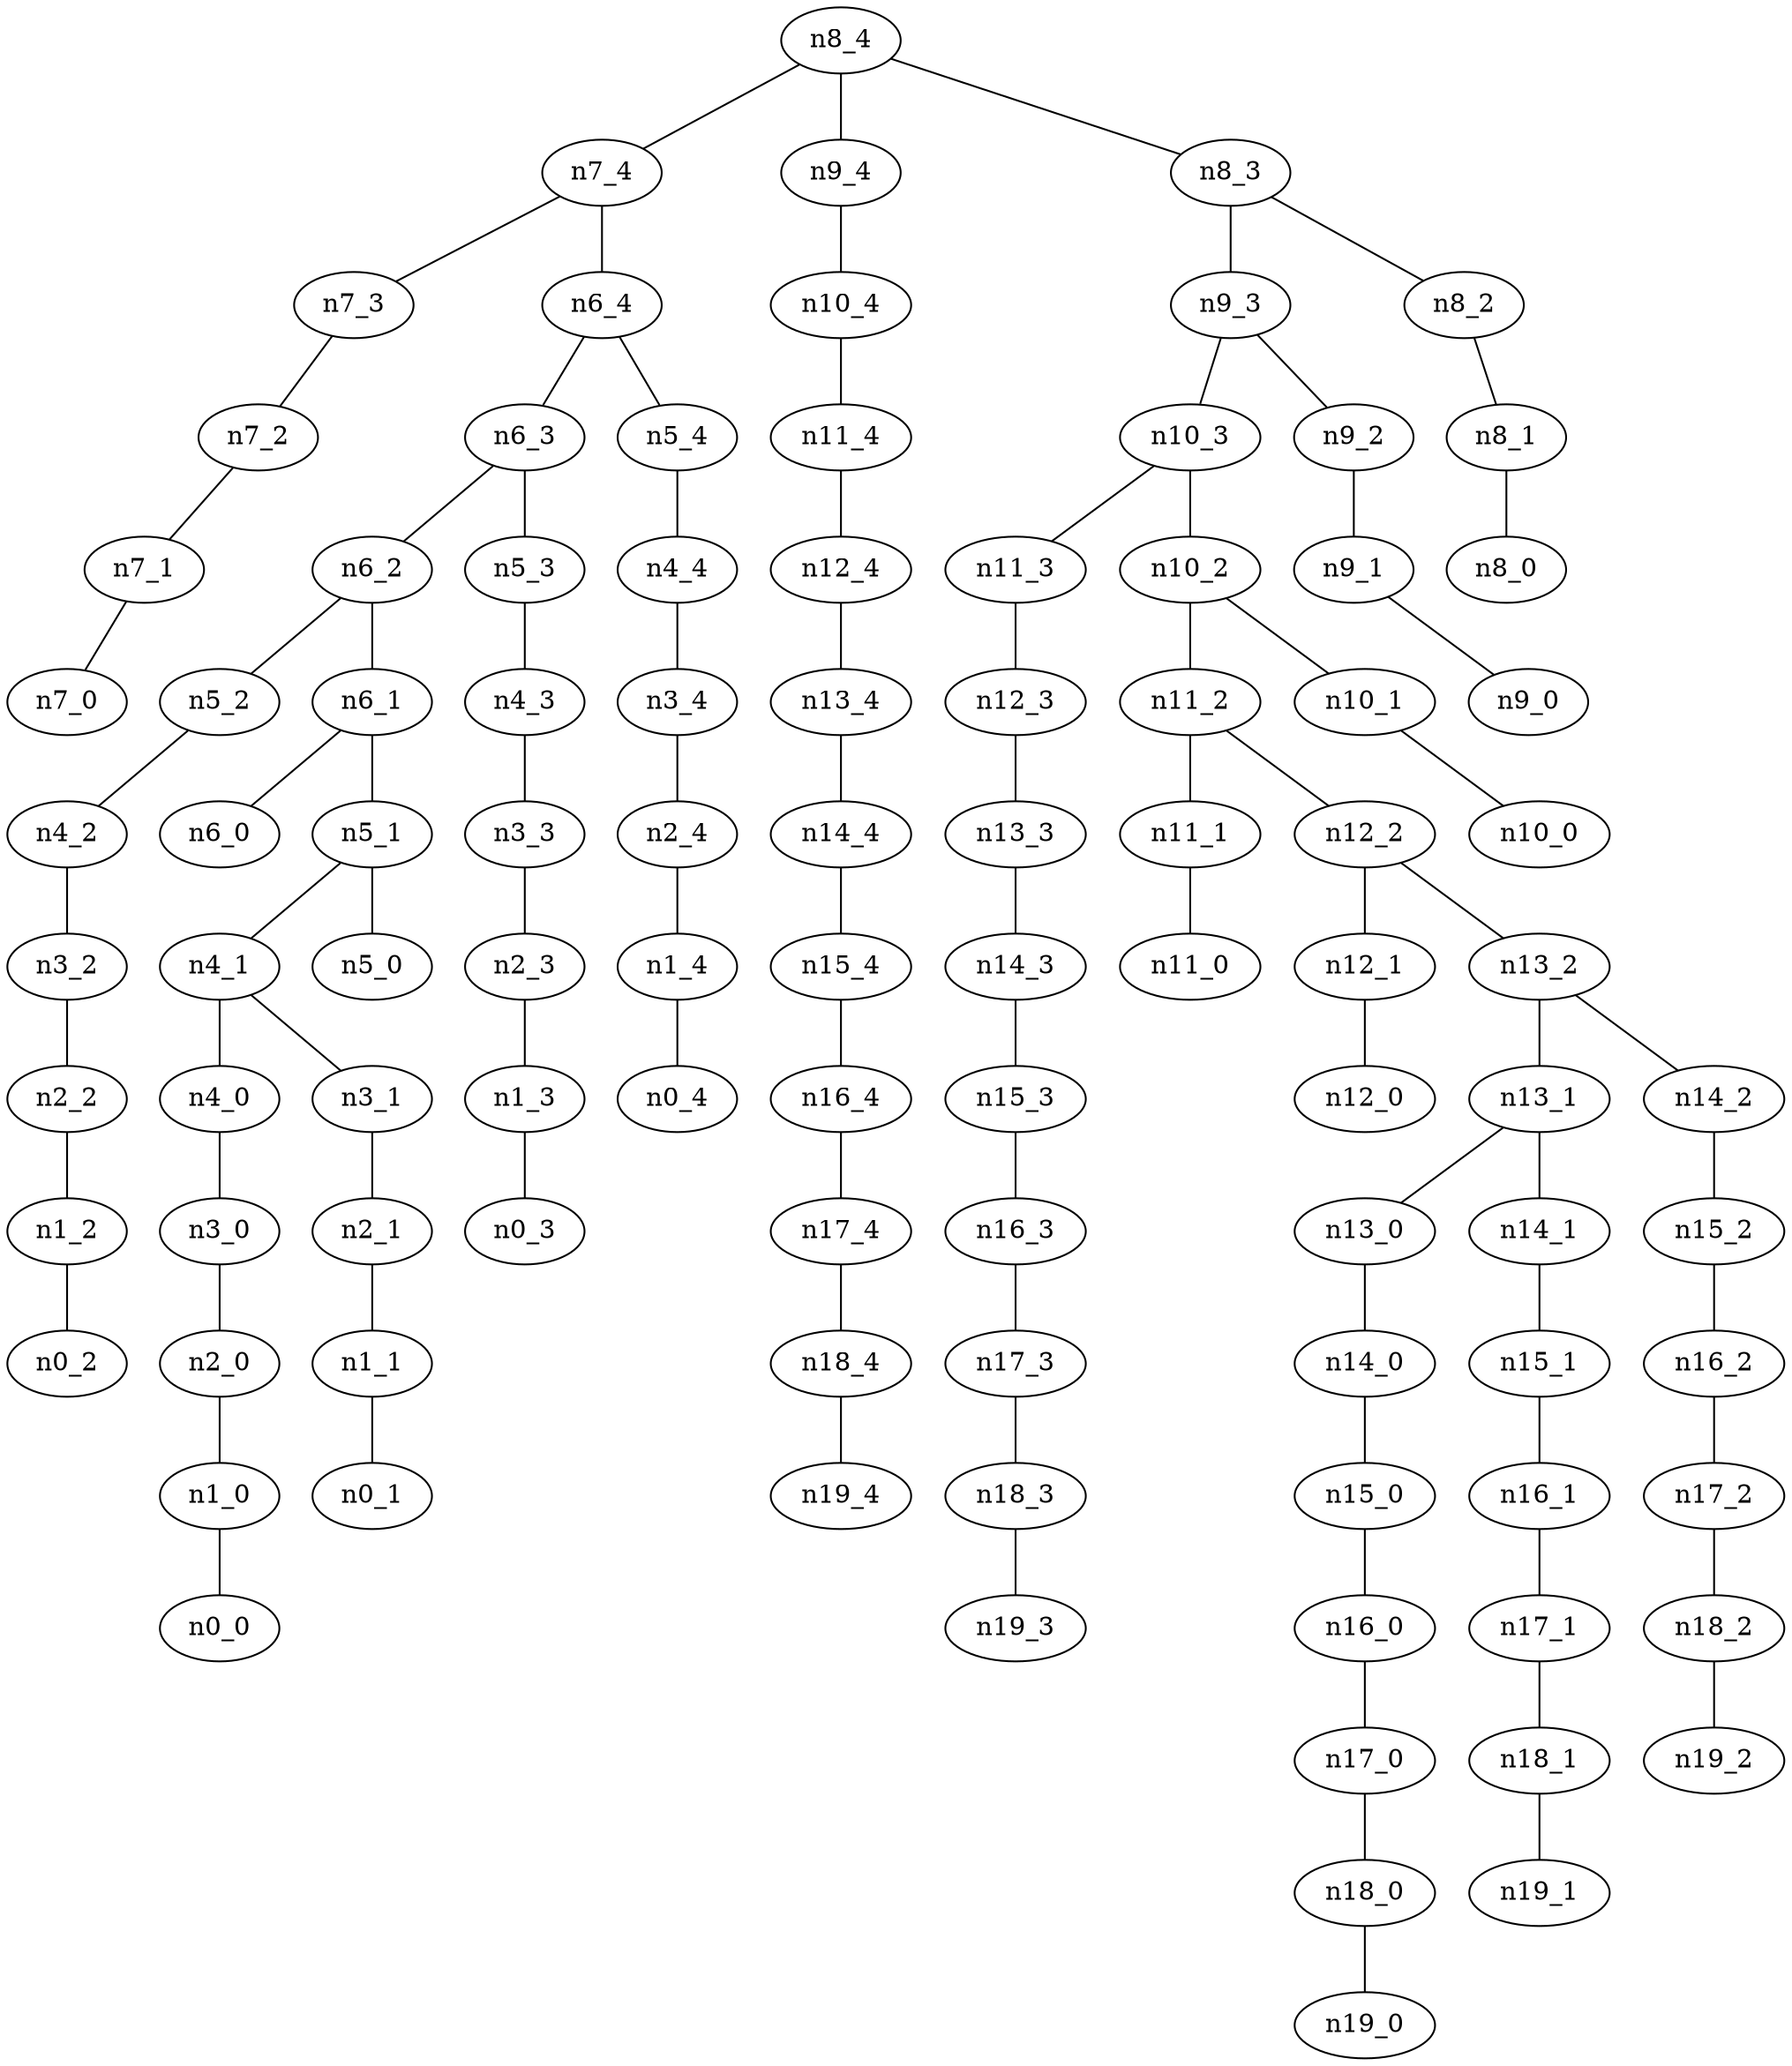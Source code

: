 graph G {
"n4_0";
"n0_4";
"n3_0";
"n0_1";
"n17_0";
"n3_1";
"n11_3";
"n19_0";
"n2_1";
"n15_0";
"n16_3";
"n6_3";
"n18_1";
"n9_3";
"n19_3";
"n13_1";
"n14_2";
"n11_1";
"n17_3";
"n5_2";
"n7_4";
"n1_3";
"n3_4";
"n16_0";
"n13_0";
"n6_2";
"n13_4";
"n6_0";
"n18_2";
"n7_0";
"n19_1";
"n19_4";
"n17_2";
"n16_4";
"n3_2";
"n17_1";
"n15_3";
"n11_4";
"n9_4";
"n7_3";
"n4_3";
"n6_4";
"n10_3";
"n4_4";
"n12_1";
"n7_1";
"n18_0";
"n12_2";
"n1_2";
"n2_0";
"n9_2";
"n5_4";
"n15_1";
"n0_0";
"n0_3";
"n10_4";
"n17_4";
"n16_1";
"n12_3";
"n5_1";
"n1_1";
"n8_4";
"n16_2";
"n5_3";
"n11_0";
"n8_1";
"n10_0";
"n14_0";
"n8_0";
"n1_0";
"n15_4";
"n9_1";
"n8_2";
"n2_3";
"n19_2";
"n9_0";
"n15_2";
"n14_3";
"n13_3";
"n18_3";
"n18_4";
"n4_1";
"n13_2";
"n14_1";
"n7_2";
"n12_0";
"n5_0";
"n3_3";
"n2_2";
"n14_4";
"n0_2";
"n11_2";
"n8_3";
"n4_2";
"n6_1";
"n2_4";
"n10_1";
"n1_4";
"n10_2";
"n12_4";
    "n8_4" -- "n7_4";
    "n4_4" -- "n3_4";
    "n11_2" -- "n12_2";
    "n11_2" -- "n11_1";
    "n6_1" -- "n5_1";
    "n12_1" -- "n12_0";
    "n10_2" -- "n11_2";
    "n9_4" -- "n10_4";
    "n18_4" -- "n19_4";
    "n3_1" -- "n2_1";
    "n15_0" -- "n16_0";
    "n5_1" -- "n4_1";
    "n13_1" -- "n13_0";
    "n13_0" -- "n14_0";
    "n15_1" -- "n16_1";
    "n5_2" -- "n4_2";
    "n7_4" -- "n6_4";
    "n10_1" -- "n10_0";
    "n3_3" -- "n2_3";
    "n5_1" -- "n5_0";
    "n16_4" -- "n17_4";
    "n14_3" -- "n15_3";
    "n14_1" -- "n15_1";
    "n18_3" -- "n19_3";
    "n13_2" -- "n13_1";
    "n10_3" -- "n10_2";
    "n16_3" -- "n17_3";
    "n18_2" -- "n19_2";
    "n13_3" -- "n14_3";
    "n14_4" -- "n15_4";
    "n17_1" -- "n18_1";
    "n9_1" -- "n9_0";
    "n8_2" -- "n8_1";
    "n6_4" -- "n6_3";
    "n6_3" -- "n6_2";
    "n8_4" -- "n8_3";
    "n4_2" -- "n3_2";
    "n4_1" -- "n4_0";
    "n12_2" -- "n13_2";
    "n4_0" -- "n3_0";
    "n14_2" -- "n15_2";
    "n8_3" -- "n9_3";
    "n15_2" -- "n16_2";
    "n1_0" -- "n0_0";
    "n13_2" -- "n14_2";
    "n7_4" -- "n7_3";
    "n18_0" -- "n19_0";
    "n1_1" -- "n0_1";
    "n5_4" -- "n4_4";
    "n8_4" -- "n9_4";
    "n2_0" -- "n1_0";
    "n4_3" -- "n3_3";
    "n12_4" -- "n13_4";
    "n17_3" -- "n18_3";
    "n16_2" -- "n17_2";
    "n3_2" -- "n2_2";
    "n2_3" -- "n1_3";
    "n15_3" -- "n16_3";
    "n17_4" -- "n18_4";
    "n1_2" -- "n0_2";
    "n2_2" -- "n1_2";
    "n7_2" -- "n7_1";
    "n4_1" -- "n3_1";
    "n9_3" -- "n10_3";
    "n8_3" -- "n8_2";
    "n15_4" -- "n16_4";
    "n6_2" -- "n6_1";
    "n6_4" -- "n5_4";
    "n13_4" -- "n14_4";
    "n10_2" -- "n10_1";
    "n6_3" -- "n5_3";
    "n6_1" -- "n6_0";
    "n9_3" -- "n9_2";
    "n16_0" -- "n17_0";
    "n8_1" -- "n8_0";
    "n3_4" -- "n2_4";
    "n1_4" -- "n0_4";
    "n12_2" -- "n12_1";
    "n9_2" -- "n9_1";
    "n16_1" -- "n17_1";
    "n18_1" -- "n19_1";
    "n11_1" -- "n11_0";
    "n7_1" -- "n7_0";
    "n17_0" -- "n18_0";
    "n2_1" -- "n1_1";
    "n10_4" -- "n11_4";
    "n7_3" -- "n7_2";
    "n12_3" -- "n13_3";
    "n10_3" -- "n11_3";
    "n5_3" -- "n4_3";
    "n11_3" -- "n12_3";
    "n17_2" -- "n18_2";
    "n13_1" -- "n14_1";
    "n3_0" -- "n2_0";
    "n14_0" -- "n15_0";
    "n1_3" -- "n0_3";
    "n11_4" -- "n12_4";
    "n6_2" -- "n5_2";
    "n2_4" -- "n1_4";
}
